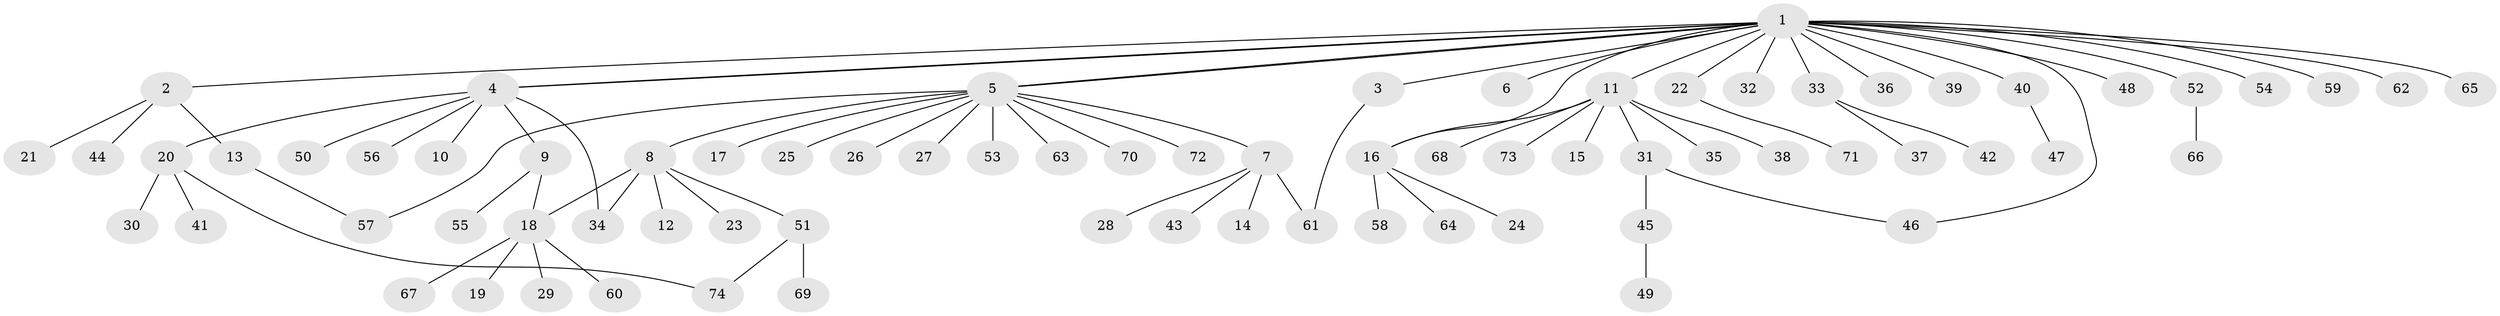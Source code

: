 // Generated by graph-tools (version 1.1) at 2025/49/03/09/25 03:49:52]
// undirected, 74 vertices, 82 edges
graph export_dot {
graph [start="1"]
  node [color=gray90,style=filled];
  1;
  2;
  3;
  4;
  5;
  6;
  7;
  8;
  9;
  10;
  11;
  12;
  13;
  14;
  15;
  16;
  17;
  18;
  19;
  20;
  21;
  22;
  23;
  24;
  25;
  26;
  27;
  28;
  29;
  30;
  31;
  32;
  33;
  34;
  35;
  36;
  37;
  38;
  39;
  40;
  41;
  42;
  43;
  44;
  45;
  46;
  47;
  48;
  49;
  50;
  51;
  52;
  53;
  54;
  55;
  56;
  57;
  58;
  59;
  60;
  61;
  62;
  63;
  64;
  65;
  66;
  67;
  68;
  69;
  70;
  71;
  72;
  73;
  74;
  1 -- 2;
  1 -- 3;
  1 -- 4;
  1 -- 4;
  1 -- 5;
  1 -- 5;
  1 -- 6;
  1 -- 11;
  1 -- 16;
  1 -- 22;
  1 -- 32;
  1 -- 33;
  1 -- 36;
  1 -- 39;
  1 -- 40;
  1 -- 46;
  1 -- 48;
  1 -- 52;
  1 -- 54;
  1 -- 59;
  1 -- 62;
  1 -- 65;
  2 -- 13;
  2 -- 21;
  2 -- 44;
  3 -- 61;
  4 -- 9;
  4 -- 10;
  4 -- 20;
  4 -- 34;
  4 -- 50;
  4 -- 56;
  5 -- 7;
  5 -- 8;
  5 -- 17;
  5 -- 25;
  5 -- 26;
  5 -- 27;
  5 -- 53;
  5 -- 57;
  5 -- 63;
  5 -- 70;
  5 -- 72;
  7 -- 14;
  7 -- 28;
  7 -- 43;
  7 -- 61;
  8 -- 12;
  8 -- 18;
  8 -- 23;
  8 -- 34;
  8 -- 51;
  9 -- 18;
  9 -- 55;
  11 -- 15;
  11 -- 16;
  11 -- 31;
  11 -- 35;
  11 -- 38;
  11 -- 68;
  11 -- 73;
  13 -- 57;
  16 -- 24;
  16 -- 58;
  16 -- 64;
  18 -- 19;
  18 -- 29;
  18 -- 60;
  18 -- 67;
  20 -- 30;
  20 -- 41;
  20 -- 74;
  22 -- 71;
  31 -- 45;
  31 -- 46;
  33 -- 37;
  33 -- 42;
  40 -- 47;
  45 -- 49;
  51 -- 69;
  51 -- 74;
  52 -- 66;
}
